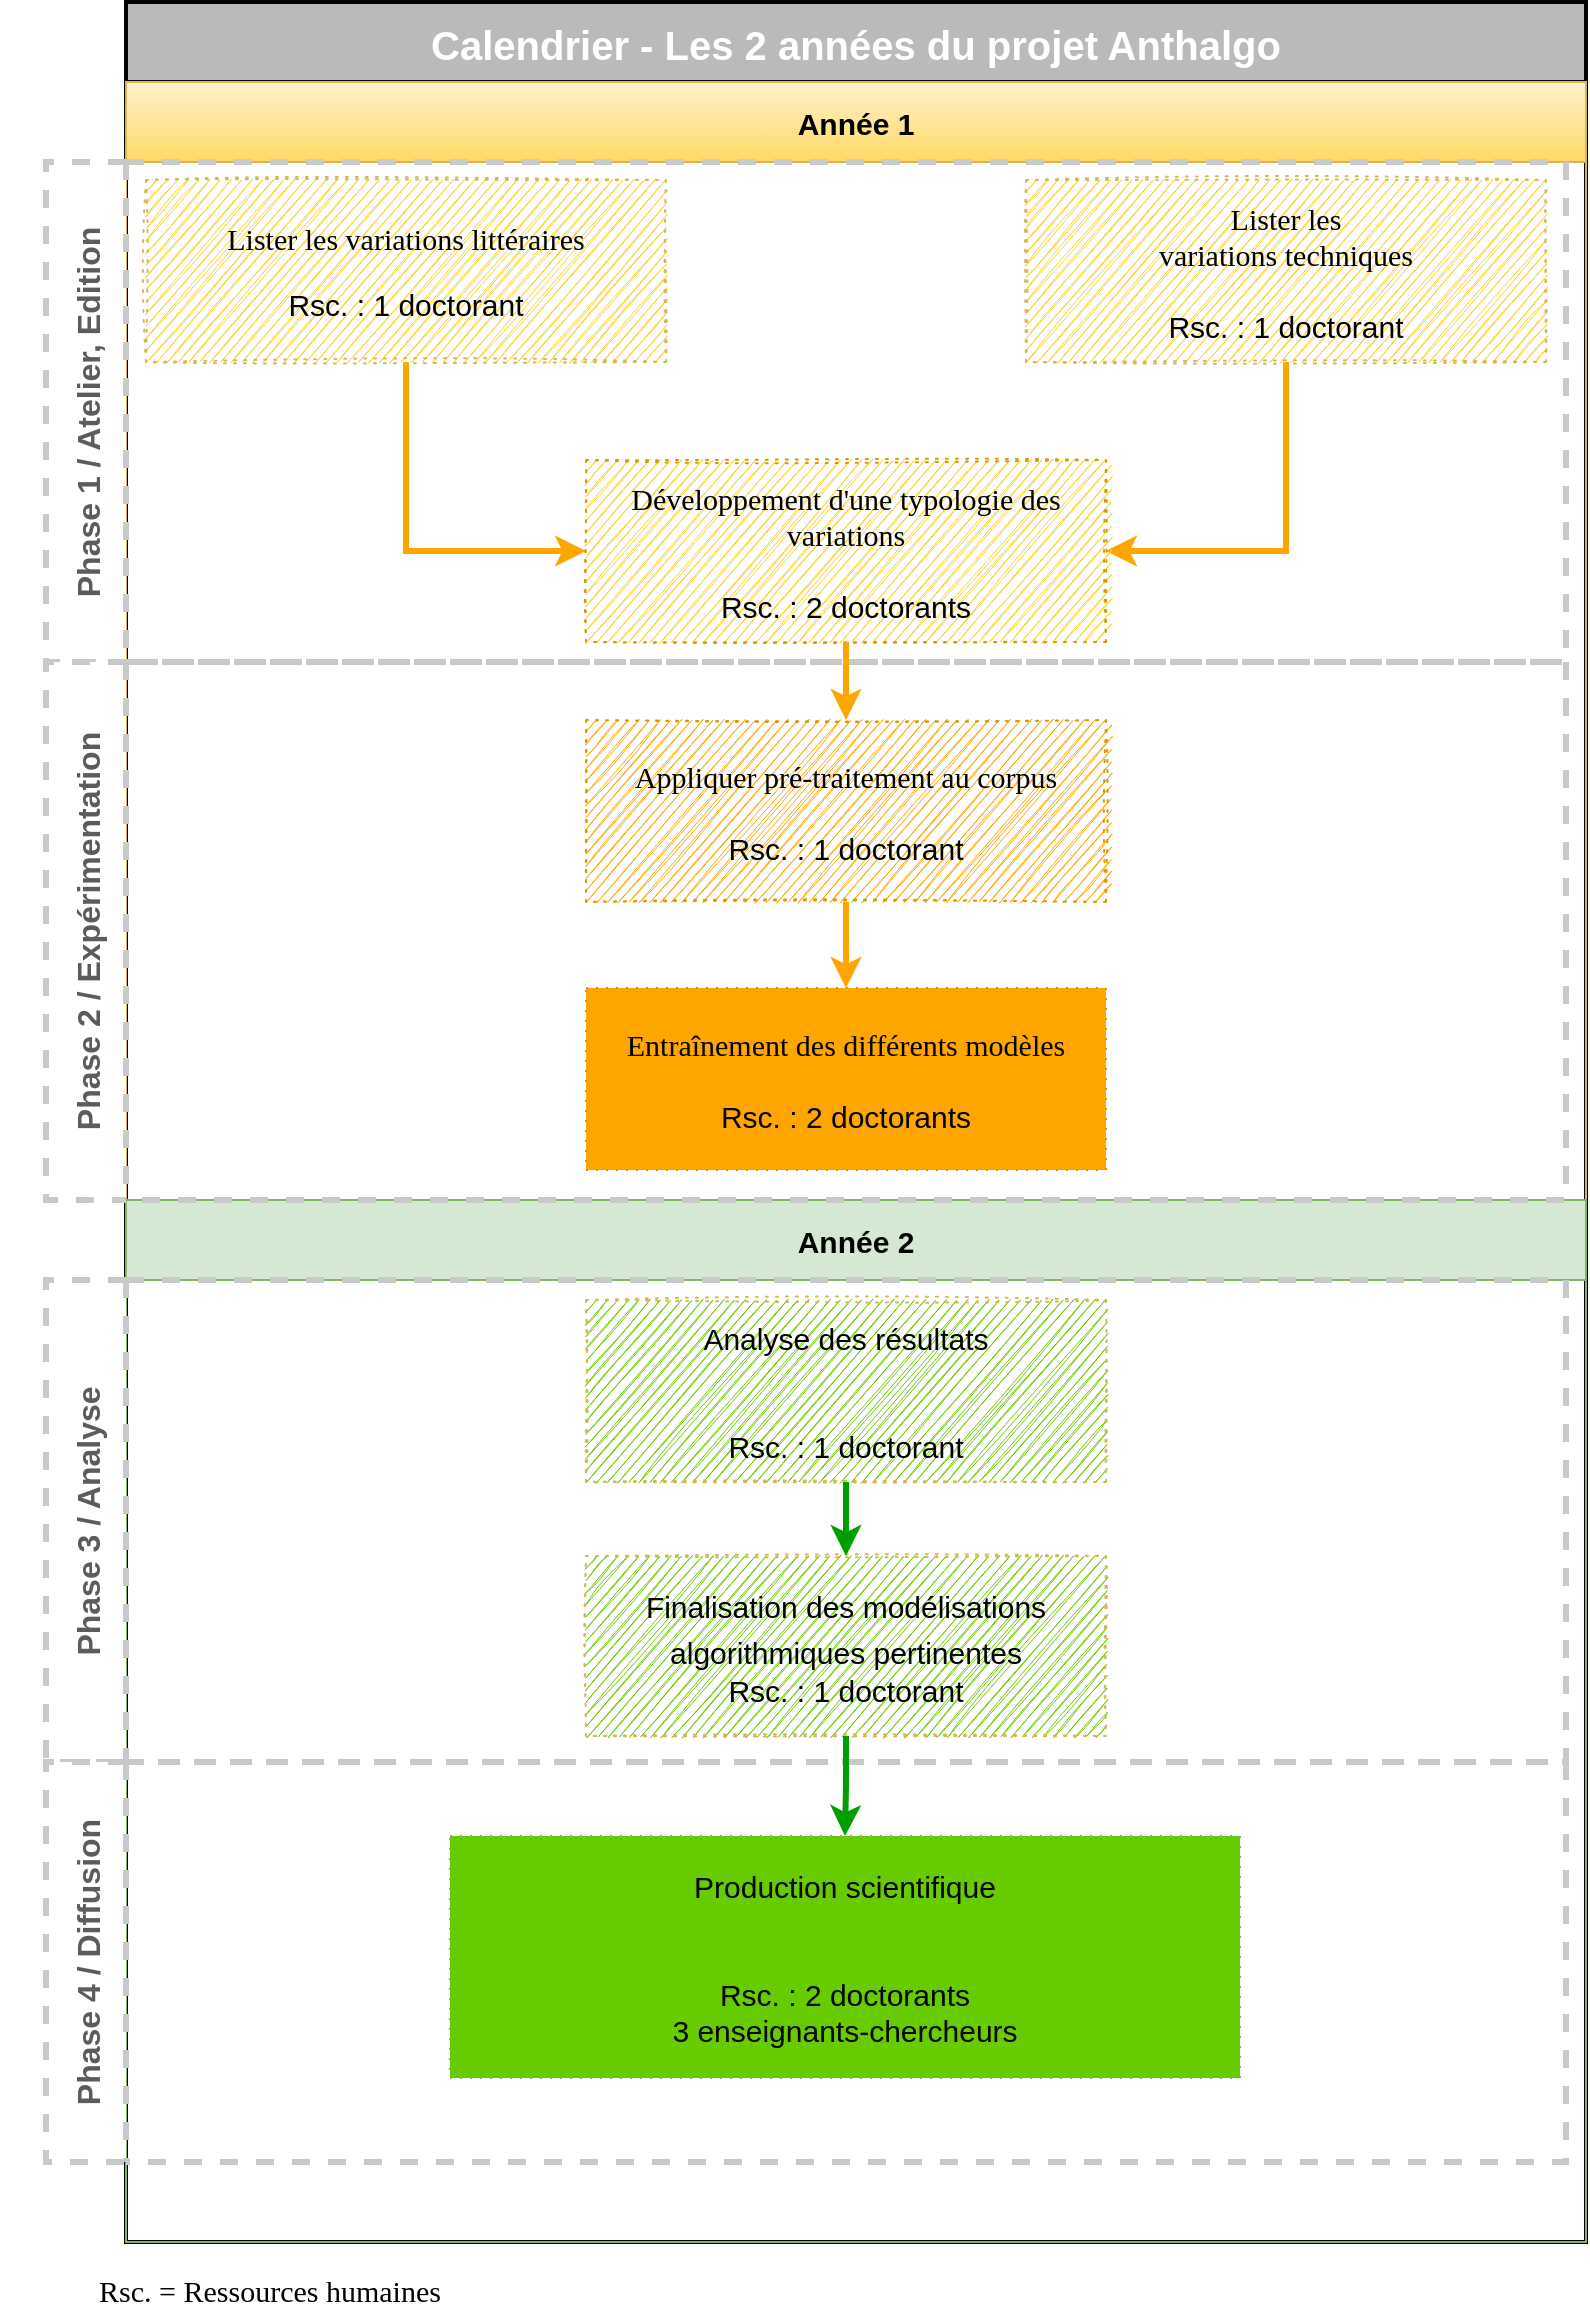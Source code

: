 <mxfile version="16.2.4" type="github">
  <diagram id="67H3rBDdoItOkYTrAJD3" name="Page-1">
    <mxGraphModel dx="1350" dy="793" grid="1" gridSize="10" guides="1" tooltips="1" connect="1" arrows="1" fold="1" page="1" pageScale="1" pageWidth="827" pageHeight="1169" math="0" shadow="0">
      <root>
        <mxCell id="0" />
        <mxCell id="1" parent="0" />
        <mxCell id="vdsjULqOPzu0NttrxO3h-123" value="Calendrier - Les 2 années du projet Anthalgo" style="swimlane;startSize=40;fillColor=#BABABA;strokeColor=#030303;fontSize=20;gradientColor=none;strokeWidth=2;fontColor=#FFFFFF;" parent="1" vertex="1">
          <mxGeometry x="80" y="1" width="730" height="1120" as="geometry" />
        </mxCell>
        <mxCell id="vdsjULqOPzu0NttrxO3h-125" value="Année 1" style="swimlane;startSize=40;fillColor=#fff2cc;strokeColor=#d6b656;fontSize=15;gradientColor=#ffd966;" parent="vdsjULqOPzu0NttrxO3h-123" vertex="1">
          <mxGeometry y="40" width="730" height="560" as="geometry" />
        </mxCell>
        <mxCell id="vdsjULqOPzu0NttrxO3h-128" value="Phase 1 / Atelier, Edition" style="swimlane;horizontal=0;dashed=1;startSize=40;fontSize=16;strokeWidth=3;strokeColor=#C9C9C9;fontColor=#5C5C5C;" parent="vdsjULqOPzu0NttrxO3h-125" vertex="1">
          <mxGeometry x="-40" y="40" width="760" height="250" as="geometry" />
        </mxCell>
        <mxCell id="vdsjULqOPzu0NttrxO3h-243" value="" style="edgeStyle=orthogonalEdgeStyle;rounded=0;orthogonalLoop=1;jettySize=auto;html=1;fontFamily=Garamond;fontSize=17;fontColor=#000000;endSize=6;strokeColor=#FFA500;strokeWidth=3;entryX=1;entryY=0.5;entryDx=0;entryDy=0;" parent="vdsjULqOPzu0NttrxO3h-128" source="vdsjULqOPzu0NttrxO3h-135" target="vdsjULqOPzu0NttrxO3h-142" edge="1">
          <mxGeometry relative="1" as="geometry">
            <mxPoint x="620" y="180" as="targetPoint" />
          </mxGeometry>
        </mxCell>
        <mxCell id="vdsjULqOPzu0NttrxO3h-135" value="&lt;div align=&quot;center&quot;&gt;&lt;font face=&quot;Garamond&quot;&gt;Lister les&lt;br&gt;&lt;/font&gt;&lt;/div&gt;&lt;div align=&quot;center&quot;&gt;&lt;font face=&quot;Garamond&quot;&gt;variations techniques&lt;/font&gt;&lt;/div&gt;&lt;div&gt;&lt;br&gt;&lt;/div&gt;&lt;div&gt;Rsc. : 1 doctorant&lt;br&gt;&lt;/div&gt;" style="rounded=0;whiteSpace=wrap;html=1;dashed=1;fontSize=15;fillColor=#FFCD28;strokeColor=#d6b656;dashPattern=1 4;gradientColor=none;align=center;shadow=0;glass=0;sketch=1;" parent="vdsjULqOPzu0NttrxO3h-128" vertex="1">
          <mxGeometry x="490" y="9" width="260" height="91" as="geometry" />
        </mxCell>
        <mxCell id="vdsjULqOPzu0NttrxO3h-232" value="" style="edgeStyle=orthogonalEdgeStyle;rounded=0;orthogonalLoop=1;jettySize=auto;html=1;fontFamily=Garamond;fontSize=17;fontColor=#000000;endSize=6;strokeColor=#FFA500;strokeWidth=3;startArrow=none;" parent="vdsjULqOPzu0NttrxO3h-128" edge="1">
          <mxGeometry relative="1" as="geometry">
            <mxPoint x="380" y="139" as="sourcePoint" />
            <mxPoint x="380" y="139" as="targetPoint" />
          </mxGeometry>
        </mxCell>
        <mxCell id="vdsjULqOPzu0NttrxO3h-244" value="" style="edgeStyle=orthogonalEdgeStyle;rounded=0;orthogonalLoop=1;jettySize=auto;html=1;fontFamily=Garamond;fontSize=17;fontColor=#000000;endSize=6;strokeColor=#FFA500;strokeWidth=3;entryX=0;entryY=0.5;entryDx=0;entryDy=0;" parent="vdsjULqOPzu0NttrxO3h-128" source="vdsjULqOPzu0NttrxO3h-145" target="vdsjULqOPzu0NttrxO3h-142" edge="1">
          <mxGeometry relative="1" as="geometry">
            <mxPoint x="180" y="180" as="targetPoint" />
          </mxGeometry>
        </mxCell>
        <mxCell id="vdsjULqOPzu0NttrxO3h-145" value="&lt;div align=&quot;center&quot;&gt;&lt;p&gt;&lt;font face=&quot;Garamond&quot;&gt;Lister les variations littéraires&lt;/font&gt;&lt;/p&gt;&lt;p&gt;Rsc. : 1 doctorant&lt;/p&gt;&lt;/div&gt;" style="rounded=0;whiteSpace=wrap;html=1;dashed=1;fontSize=15;fillColor=#FFCD28;strokeColor=#d6b656;dashPattern=1 4;gradientColor=none;align=center;sketch=1;" parent="vdsjULqOPzu0NttrxO3h-128" vertex="1">
          <mxGeometry x="50" y="9" width="260" height="91" as="geometry" />
        </mxCell>
        <mxCell id="vdsjULqOPzu0NttrxO3h-142" value="&lt;div&gt;&lt;font face=&quot;Garamond&quot;&gt;Développement d&#39;une typologie des variations&lt;/font&gt;&lt;/div&gt;&lt;div&gt;&lt;br&gt;&lt;/div&gt;&lt;div&gt;Rsc. : 2 doctorants&lt;/div&gt;" style="rounded=0;whiteSpace=wrap;html=1;dashed=1;fontSize=15;dashPattern=1 4;fillColor=#FFCD28;strokeColor=#d79b00;gradientColor=none;sketch=1;" parent="vdsjULqOPzu0NttrxO3h-128" vertex="1">
          <mxGeometry x="270" y="149" width="260" height="91" as="geometry" />
        </mxCell>
        <mxCell id="vdsjULqOPzu0NttrxO3h-126" value="Année 2" style="swimlane;startSize=40;fillColor=#d5e8d4;strokeColor=#82b366;fontSize=15;" parent="vdsjULqOPzu0NttrxO3h-125" vertex="1">
          <mxGeometry y="559" width="730" height="521" as="geometry" />
        </mxCell>
        <mxCell id="vdsjULqOPzu0NttrxO3h-132" value="Phase 3 / Analyse" style="swimlane;horizontal=0;dashed=1;startSize=40;fontSize=16;strokeColor=#C9C9C9;strokeWidth=3;fontColor=#5C5C5C;" parent="vdsjULqOPzu0NttrxO3h-125" vertex="1">
          <mxGeometry x="-40" y="599" width="760" height="241" as="geometry" />
        </mxCell>
        <mxCell id="vdsjULqOPzu0NttrxO3h-150" value="" style="rounded=0;whiteSpace=wrap;html=1;dashed=1;fontSize=15;dashPattern=1 4;fillColor=#66CC00;strokeColor=#D6B656;fontColor=#ffffff;sketch=1;" parent="vdsjULqOPzu0NttrxO3h-132" vertex="1">
          <mxGeometry x="270" y="138" width="260" height="90" as="geometry" />
        </mxCell>
        <mxCell id="vdsjULqOPzu0NttrxO3h-197" value="&lt;div&gt;&lt;font style=&quot;font-size: 15px&quot;&gt;Finalisation des modélisations algorithmiques pertinentes&lt;/font&gt;&lt;/div&gt;&lt;div style=&quot;font-size: 15px&quot;&gt;Rsc. : 1 doctorant&lt;/div&gt;" style="text;html=1;strokeColor=none;fillColor=none;align=center;verticalAlign=middle;whiteSpace=wrap;rounded=0;shadow=0;glass=0;dashed=1;sketch=1;fontFamily=Helvetica;fontSize=19;fontColor=#000000;strokeWidth=1;" parent="vdsjULqOPzu0NttrxO3h-132" vertex="1">
          <mxGeometry x="270" y="138" width="260" height="90" as="geometry" />
        </mxCell>
        <mxCell id="vdsjULqOPzu0NttrxO3h-151" value="&lt;div&gt;Analyse des résultats&lt;br&gt;&lt;/div&gt;&lt;div&gt;&lt;br&gt;&lt;/div&gt;&lt;div&gt;&lt;br&gt;&lt;/div&gt;Rsc. : 1 doctorant" style="rounded=0;whiteSpace=wrap;html=1;dashed=1;fontSize=15;fillColor=#66CC00;strokeColor=#d6b656;dashPattern=1 4;gradientColor=none;sketch=1;" parent="vdsjULqOPzu0NttrxO3h-132" vertex="1">
          <mxGeometry x="270" y="10" width="260" height="91" as="geometry" />
        </mxCell>
        <mxCell id="vdsjULqOPzu0NttrxO3h-246" value="" style="edgeStyle=orthogonalEdgeStyle;rounded=0;orthogonalLoop=1;jettySize=auto;html=1;fontFamily=Garamond;fontSize=20;fontColor=#FFFFFF;endSize=6;strokeColor=#009E00;strokeWidth=3;exitX=0.5;exitY=1;exitDx=0;exitDy=0;entryX=0.5;entryY=0;entryDx=0;entryDy=0;" parent="vdsjULqOPzu0NttrxO3h-132" source="vdsjULqOPzu0NttrxO3h-151" target="vdsjULqOPzu0NttrxO3h-197" edge="1">
          <mxGeometry relative="1" as="geometry">
            <mxPoint x="410" y="230" as="sourcePoint" />
            <mxPoint x="400" y="130" as="targetPoint" />
          </mxGeometry>
        </mxCell>
        <mxCell id="vdsjULqOPzu0NttrxO3h-133" value="Phase 4 / Diffusion" style="swimlane;horizontal=0;dashed=1;startSize=40;fontSize=16;strokeWidth=3;strokeColor=#C9C9C9;fontColor=#5C5C5C;" parent="vdsjULqOPzu0NttrxO3h-125" vertex="1">
          <mxGeometry x="-40" y="840" width="760" height="200" as="geometry" />
        </mxCell>
        <mxCell id="vdsjULqOPzu0NttrxO3h-245" value="&lt;div&gt;Production scientifique&lt;/div&gt;&lt;div&gt;&lt;br&gt;&lt;/div&gt;&lt;div&gt;&lt;br&gt;&lt;/div&gt;&lt;div&gt;Rsc. : 2 doctorants&lt;/div&gt;&lt;div&gt;3 enseignants-chercheurs&lt;br&gt;&lt;/div&gt;" style="rounded=0;whiteSpace=wrap;html=1;dashed=1;fontSize=15;dashPattern=1 4;fillColor=#66CC00;strokeColor=#82b366;sketch=0;" parent="vdsjULqOPzu0NttrxO3h-133" vertex="1">
          <mxGeometry x="202" y="37" width="395" height="121" as="geometry" />
        </mxCell>
        <mxCell id="vdsjULqOPzu0NttrxO3h-190" value="" style="edgeStyle=orthogonalEdgeStyle;rounded=0;orthogonalLoop=1;jettySize=auto;html=1;fontFamily=Garamond;fontSize=20;fontColor=#FFFFFF;endSize=6;strokeColor=#009E00;strokeWidth=3;entryX=0.5;entryY=0;entryDx=0;entryDy=0;" parent="vdsjULqOPzu0NttrxO3h-125" source="vdsjULqOPzu0NttrxO3h-150" target="vdsjULqOPzu0NttrxO3h-245" edge="1">
          <mxGeometry relative="1" as="geometry">
            <mxPoint x="360" y="857" as="targetPoint" />
          </mxGeometry>
        </mxCell>
        <mxCell id="vdsjULqOPzu0NttrxO3h-222" value="Rsc. = Ressources humaines" style="text;html=1;strokeColor=none;fillColor=none;align=center;verticalAlign=middle;whiteSpace=wrap;rounded=0;shadow=0;glass=0;dashed=1;sketch=1;fontFamily=Garamond;fontSize=15;fontColor=#000000;" parent="1" vertex="1">
          <mxGeometry x="17" y="1130" width="270" height="30" as="geometry" />
        </mxCell>
        <mxCell id="vdsjULqOPzu0NttrxO3h-134" value="Phase 2 / Expérimentation" style="swimlane;horizontal=0;dashed=1;startSize=40;fontSize=16;strokeWidth=3;strokeColor=#C9C9C9;fontColor=#5C5C5C;" parent="1" vertex="1">
          <mxGeometry x="40" y="331" width="760" height="269" as="geometry" />
        </mxCell>
        <mxCell id="vdsjULqOPzu0NttrxO3h-230" style="edgeStyle=orthogonalEdgeStyle;rounded=0;orthogonalLoop=1;jettySize=auto;html=1;fontFamily=Garamond;fontSize=17;fontColor=#000000;endSize=6;strokeColor=#FFA500;strokeWidth=3;" parent="vdsjULqOPzu0NttrxO3h-134" source="vdsjULqOPzu0NttrxO3h-173" target="vdsjULqOPzu0NttrxO3h-227" edge="1">
          <mxGeometry relative="1" as="geometry" />
        </mxCell>
        <mxCell id="vdsjULqOPzu0NttrxO3h-173" value="&lt;div&gt;&lt;font face=&quot;Garamond&quot;&gt;Appliquer pré-traitement au corpus&lt;/font&gt;&lt;/div&gt;&lt;div&gt;&lt;br&gt;&lt;/div&gt;&lt;div&gt;Rsc. : 1 doctorant&lt;/div&gt;" style="rounded=0;whiteSpace=wrap;html=1;dashed=1;fontSize=15;dashPattern=1 4;fillColor=#FFA500;strokeColor=#d79b00;gradientColor=none;sketch=1;" parent="vdsjULqOPzu0NttrxO3h-134" vertex="1">
          <mxGeometry x="270" y="29" width="260" height="91" as="geometry" />
        </mxCell>
        <mxCell id="vdsjULqOPzu0NttrxO3h-227" value="&lt;div&gt;&lt;font face=&quot;Garamond&quot;&gt;Entraînement des différents modèles&lt;br&gt;&lt;/font&gt;&lt;/div&gt;&lt;div&gt;&lt;br&gt;&lt;/div&gt;&lt;div&gt;Rsc. : 2 doctorants&lt;/div&gt;" style="rounded=0;whiteSpace=wrap;html=1;dashed=1;fontSize=15;dashPattern=1 4;fillColor=#FFA500;strokeColor=#d79b00;gradientColor=none;sketch=0;" parent="vdsjULqOPzu0NttrxO3h-134" vertex="1">
          <mxGeometry x="270" y="163" width="260" height="91" as="geometry" />
        </mxCell>
        <mxCell id="vdsjULqOPzu0NttrxO3h-174" value="" style="edgeStyle=orthogonalEdgeStyle;rounded=0;orthogonalLoop=1;jettySize=auto;html=1;fontSize=15;endSize=6;strokeColor=#FFA500;strokeWidth=3;exitX=0.5;exitY=1;exitDx=0;exitDy=0;" parent="1" source="vdsjULqOPzu0NttrxO3h-142" target="vdsjULqOPzu0NttrxO3h-173" edge="1">
          <mxGeometry relative="1" as="geometry">
            <mxPoint x="240" y="581" as="sourcePoint" />
          </mxGeometry>
        </mxCell>
      </root>
    </mxGraphModel>
  </diagram>
</mxfile>
